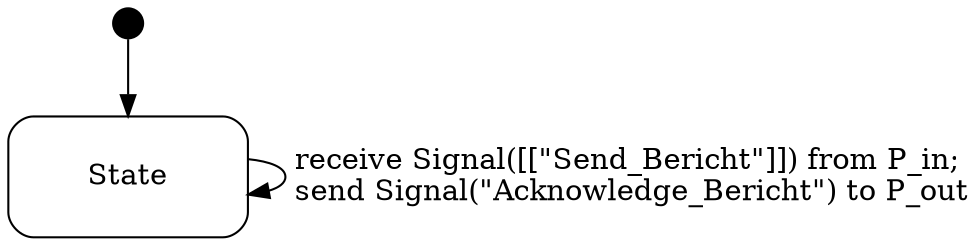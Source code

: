 digraph Consumer {
  compound = true;
  rank = LR;
node [shape = "point", height = "0.2"] State_extra node [shape = "Mrecord", height = "0.8", width = "1.6"] State State_extra -> State




State -> State [label = "receive Signal([[\"Send_Bericht\"]]) from P_in;\n send Signal(\"Acknowledge_Bericht\") to P_out"];

}
